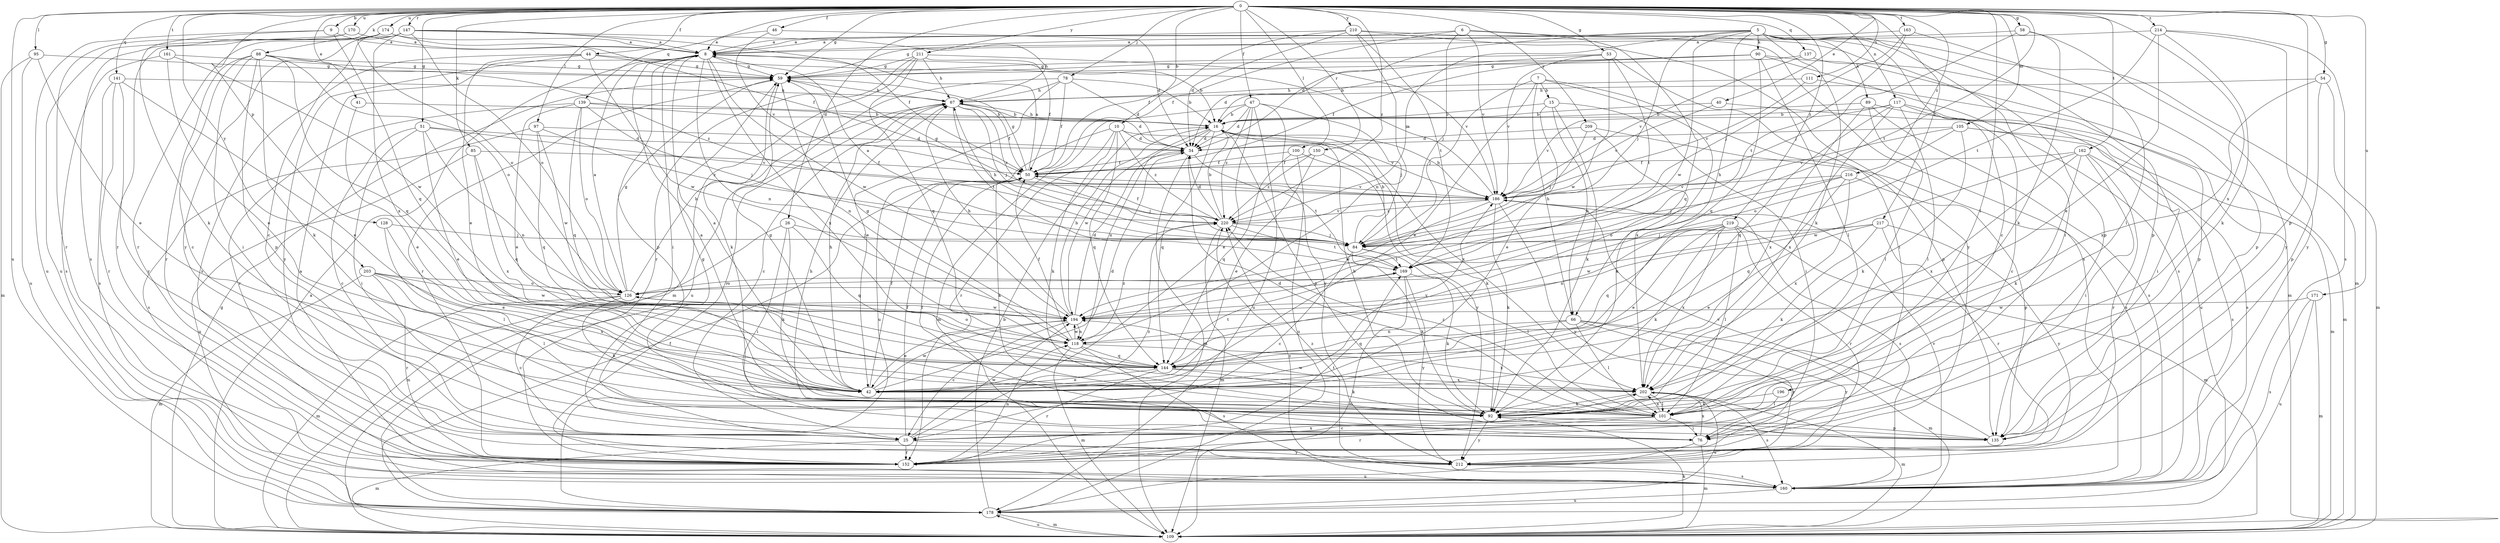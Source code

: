 strict digraph  {
0;
5;
6;
7;
8;
9;
10;
15;
16;
25;
26;
34;
40;
41;
42;
44;
46;
47;
50;
51;
53;
54;
58;
59;
66;
67;
76;
78;
84;
85;
88;
89;
90;
92;
95;
97;
100;
101;
105;
109;
111;
117;
118;
126;
128;
135;
137;
139;
141;
144;
147;
150;
152;
160;
161;
162;
163;
169;
170;
171;
174;
178;
186;
194;
196;
202;
203;
209;
210;
211;
212;
214;
216;
217;
219;
220;
0 -> 9  [label=b];
0 -> 10  [label=b];
0 -> 26  [label=d];
0 -> 40  [label=e];
0 -> 41  [label=e];
0 -> 44  [label=f];
0 -> 46  [label=f];
0 -> 47  [label=f];
0 -> 51  [label=g];
0 -> 53  [label=g];
0 -> 54  [label=g];
0 -> 58  [label=g];
0 -> 59  [label=g];
0 -> 78  [label=j];
0 -> 85  [label=k];
0 -> 88  [label=k];
0 -> 95  [label=l];
0 -> 97  [label=l];
0 -> 100  [label=l];
0 -> 101  [label=l];
0 -> 105  [label=m];
0 -> 111  [label=n];
0 -> 117  [label=n];
0 -> 128  [label=p];
0 -> 135  [label=p];
0 -> 137  [label=q];
0 -> 139  [label=q];
0 -> 141  [label=q];
0 -> 147  [label=r];
0 -> 150  [label=r];
0 -> 161  [label=t];
0 -> 162  [label=t];
0 -> 163  [label=t];
0 -> 169  [label=t];
0 -> 170  [label=u];
0 -> 171  [label=u];
0 -> 174  [label=u];
0 -> 178  [label=u];
0 -> 196  [label=x];
0 -> 203  [label=y];
0 -> 209  [label=y];
0 -> 210  [label=y];
0 -> 211  [label=y];
0 -> 214  [label=z];
0 -> 216  [label=z];
0 -> 217  [label=z];
0 -> 219  [label=z];
0 -> 220  [label=z];
5 -> 25  [label=c];
5 -> 34  [label=d];
5 -> 59  [label=g];
5 -> 66  [label=h];
5 -> 76  [label=i];
5 -> 84  [label=j];
5 -> 89  [label=k];
5 -> 90  [label=k];
5 -> 92  [label=k];
5 -> 109  [label=m];
5 -> 135  [label=p];
5 -> 194  [label=w];
5 -> 220  [label=z];
6 -> 8  [label=a];
6 -> 50  [label=f];
6 -> 84  [label=j];
6 -> 135  [label=p];
6 -> 144  [label=q];
6 -> 186  [label=v];
7 -> 15  [label=b];
7 -> 42  [label=e];
7 -> 66  [label=h];
7 -> 84  [label=j];
7 -> 135  [label=p];
7 -> 202  [label=x];
8 -> 59  [label=g];
8 -> 76  [label=i];
8 -> 118  [label=n];
8 -> 135  [label=p];
8 -> 194  [label=w];
8 -> 202  [label=x];
9 -> 8  [label=a];
9 -> 92  [label=k];
9 -> 144  [label=q];
9 -> 178  [label=u];
10 -> 34  [label=d];
10 -> 92  [label=k];
10 -> 144  [label=q];
10 -> 152  [label=r];
10 -> 178  [label=u];
10 -> 186  [label=v];
10 -> 220  [label=z];
15 -> 16  [label=b];
15 -> 42  [label=e];
15 -> 66  [label=h];
15 -> 76  [label=i];
15 -> 92  [label=k];
16 -> 34  [label=d];
16 -> 67  [label=h];
16 -> 118  [label=n];
16 -> 135  [label=p];
16 -> 144  [label=q];
16 -> 194  [label=w];
16 -> 202  [label=x];
25 -> 50  [label=f];
25 -> 59  [label=g];
25 -> 109  [label=m];
25 -> 152  [label=r];
25 -> 194  [label=w];
25 -> 212  [label=y];
25 -> 220  [label=z];
26 -> 76  [label=i];
26 -> 84  [label=j];
26 -> 92  [label=k];
26 -> 109  [label=m];
26 -> 144  [label=q];
34 -> 50  [label=f];
34 -> 109  [label=m];
34 -> 169  [label=t];
40 -> 16  [label=b];
40 -> 76  [label=i];
40 -> 186  [label=v];
41 -> 16  [label=b];
41 -> 42  [label=e];
42 -> 8  [label=a];
42 -> 34  [label=d];
42 -> 50  [label=f];
42 -> 59  [label=g];
42 -> 67  [label=h];
42 -> 186  [label=v];
42 -> 194  [label=w];
44 -> 16  [label=b];
44 -> 42  [label=e];
44 -> 59  [label=g];
44 -> 160  [label=s];
44 -> 194  [label=w];
44 -> 212  [label=y];
46 -> 8  [label=a];
46 -> 34  [label=d];
46 -> 186  [label=v];
47 -> 16  [label=b];
47 -> 34  [label=d];
47 -> 42  [label=e];
47 -> 84  [label=j];
47 -> 109  [label=m];
47 -> 178  [label=u];
47 -> 212  [label=y];
47 -> 220  [label=z];
50 -> 8  [label=a];
50 -> 59  [label=g];
50 -> 84  [label=j];
50 -> 92  [label=k];
50 -> 186  [label=v];
51 -> 25  [label=c];
51 -> 34  [label=d];
51 -> 42  [label=e];
51 -> 76  [label=i];
51 -> 118  [label=n];
51 -> 186  [label=v];
53 -> 34  [label=d];
53 -> 59  [label=g];
53 -> 76  [label=i];
53 -> 169  [label=t];
53 -> 186  [label=v];
53 -> 194  [label=w];
54 -> 67  [label=h];
54 -> 109  [label=m];
54 -> 135  [label=p];
54 -> 202  [label=x];
58 -> 8  [label=a];
58 -> 84  [label=j];
58 -> 92  [label=k];
58 -> 212  [label=y];
59 -> 67  [label=h];
59 -> 92  [label=k];
59 -> 118  [label=n];
59 -> 152  [label=r];
66 -> 101  [label=l];
66 -> 109  [label=m];
66 -> 118  [label=n];
66 -> 144  [label=q];
66 -> 152  [label=r];
66 -> 212  [label=y];
67 -> 16  [label=b];
67 -> 25  [label=c];
67 -> 50  [label=f];
67 -> 84  [label=j];
67 -> 152  [label=r];
67 -> 169  [label=t];
67 -> 220  [label=z];
76 -> 50  [label=f];
76 -> 109  [label=m];
76 -> 178  [label=u];
76 -> 202  [label=x];
78 -> 16  [label=b];
78 -> 34  [label=d];
78 -> 42  [label=e];
78 -> 50  [label=f];
78 -> 67  [label=h];
78 -> 178  [label=u];
84 -> 8  [label=a];
84 -> 16  [label=b];
84 -> 25  [label=c];
84 -> 67  [label=h];
84 -> 92  [label=k];
84 -> 101  [label=l];
84 -> 169  [label=t];
85 -> 50  [label=f];
85 -> 144  [label=q];
85 -> 178  [label=u];
85 -> 202  [label=x];
88 -> 25  [label=c];
88 -> 59  [label=g];
88 -> 76  [label=i];
88 -> 92  [label=k];
88 -> 126  [label=o];
88 -> 135  [label=p];
88 -> 144  [label=q];
88 -> 152  [label=r];
88 -> 220  [label=z];
89 -> 16  [label=b];
89 -> 101  [label=l];
89 -> 160  [label=s];
89 -> 178  [label=u];
89 -> 202  [label=x];
90 -> 16  [label=b];
90 -> 50  [label=f];
90 -> 59  [label=g];
90 -> 101  [label=l];
90 -> 109  [label=m];
90 -> 144  [label=q];
90 -> 160  [label=s];
92 -> 16  [label=b];
92 -> 135  [label=p];
92 -> 212  [label=y];
95 -> 42  [label=e];
95 -> 59  [label=g];
95 -> 109  [label=m];
95 -> 178  [label=u];
97 -> 34  [label=d];
97 -> 144  [label=q];
97 -> 160  [label=s];
97 -> 194  [label=w];
97 -> 220  [label=z];
100 -> 50  [label=f];
100 -> 144  [label=q];
100 -> 178  [label=u];
100 -> 212  [label=y];
101 -> 8  [label=a];
101 -> 25  [label=c];
101 -> 34  [label=d];
101 -> 76  [label=i];
101 -> 152  [label=r];
101 -> 194  [label=w];
101 -> 202  [label=x];
101 -> 220  [label=z];
105 -> 34  [label=d];
105 -> 92  [label=k];
105 -> 109  [label=m];
105 -> 126  [label=o];
105 -> 160  [label=s];
105 -> 186  [label=v];
109 -> 8  [label=a];
109 -> 59  [label=g];
109 -> 92  [label=k];
109 -> 178  [label=u];
111 -> 67  [label=h];
111 -> 135  [label=p];
111 -> 186  [label=v];
117 -> 16  [label=b];
117 -> 25  [label=c];
117 -> 101  [label=l];
117 -> 109  [label=m];
117 -> 144  [label=q];
117 -> 186  [label=v];
117 -> 202  [label=x];
118 -> 50  [label=f];
118 -> 59  [label=g];
118 -> 109  [label=m];
118 -> 126  [label=o];
118 -> 144  [label=q];
118 -> 160  [label=s];
118 -> 194  [label=w];
118 -> 202  [label=x];
118 -> 220  [label=z];
126 -> 8  [label=a];
126 -> 25  [label=c];
126 -> 59  [label=g];
126 -> 67  [label=h];
126 -> 92  [label=k];
126 -> 109  [label=m];
126 -> 194  [label=w];
128 -> 42  [label=e];
128 -> 84  [label=j];
128 -> 101  [label=l];
135 -> 67  [label=h];
135 -> 186  [label=v];
137 -> 59  [label=g];
137 -> 135  [label=p];
137 -> 186  [label=v];
139 -> 16  [label=b];
139 -> 34  [label=d];
139 -> 42  [label=e];
139 -> 84  [label=j];
139 -> 126  [label=o];
139 -> 144  [label=q];
139 -> 152  [label=r];
141 -> 42  [label=e];
141 -> 67  [label=h];
141 -> 152  [label=r];
141 -> 160  [label=s];
141 -> 212  [label=y];
144 -> 42  [label=e];
144 -> 92  [label=k];
144 -> 152  [label=r];
144 -> 169  [label=t];
144 -> 202  [label=x];
147 -> 8  [label=a];
147 -> 25  [label=c];
147 -> 50  [label=f];
147 -> 67  [label=h];
147 -> 126  [label=o];
147 -> 152  [label=r];
147 -> 202  [label=x];
147 -> 212  [label=y];
150 -> 42  [label=e];
150 -> 50  [label=f];
150 -> 92  [label=k];
150 -> 220  [label=z];
152 -> 118  [label=n];
152 -> 169  [label=t];
152 -> 202  [label=x];
160 -> 8  [label=a];
160 -> 178  [label=u];
160 -> 186  [label=v];
160 -> 220  [label=z];
161 -> 42  [label=e];
161 -> 59  [label=g];
161 -> 160  [label=s];
161 -> 194  [label=w];
162 -> 50  [label=f];
162 -> 76  [label=i];
162 -> 92  [label=k];
162 -> 152  [label=r];
162 -> 160  [label=s];
162 -> 194  [label=w];
162 -> 202  [label=x];
163 -> 8  [label=a];
163 -> 84  [label=j];
163 -> 101  [label=l];
163 -> 169  [label=t];
169 -> 92  [label=k];
169 -> 109  [label=m];
169 -> 126  [label=o];
169 -> 212  [label=y];
170 -> 8  [label=a];
170 -> 152  [label=r];
170 -> 178  [label=u];
171 -> 109  [label=m];
171 -> 160  [label=s];
171 -> 178  [label=u];
171 -> 194  [label=w];
174 -> 8  [label=a];
174 -> 50  [label=f];
174 -> 126  [label=o];
174 -> 152  [label=r];
174 -> 160  [label=s];
178 -> 16  [label=b];
178 -> 50  [label=f];
178 -> 109  [label=m];
186 -> 8  [label=a];
186 -> 16  [label=b];
186 -> 59  [label=g];
186 -> 92  [label=k];
186 -> 160  [label=s];
186 -> 194  [label=w];
186 -> 212  [label=y];
186 -> 220  [label=z];
194 -> 16  [label=b];
194 -> 25  [label=c];
194 -> 34  [label=d];
194 -> 42  [label=e];
194 -> 67  [label=h];
194 -> 118  [label=n];
196 -> 92  [label=k];
196 -> 101  [label=l];
202 -> 92  [label=k];
202 -> 101  [label=l];
202 -> 109  [label=m];
202 -> 160  [label=s];
202 -> 178  [label=u];
203 -> 101  [label=l];
203 -> 109  [label=m];
203 -> 126  [label=o];
203 -> 152  [label=r];
203 -> 194  [label=w];
203 -> 202  [label=x];
209 -> 34  [label=d];
209 -> 84  [label=j];
209 -> 92  [label=k];
209 -> 160  [label=s];
210 -> 8  [label=a];
210 -> 34  [label=d];
210 -> 50  [label=f];
210 -> 118  [label=n];
210 -> 160  [label=s];
210 -> 169  [label=t];
210 -> 212  [label=y];
211 -> 50  [label=f];
211 -> 59  [label=g];
211 -> 67  [label=h];
211 -> 109  [label=m];
211 -> 144  [label=q];
211 -> 152  [label=r];
211 -> 186  [label=v];
212 -> 160  [label=s];
212 -> 220  [label=z];
214 -> 8  [label=a];
214 -> 42  [label=e];
214 -> 92  [label=k];
214 -> 160  [label=s];
214 -> 169  [label=t];
214 -> 212  [label=y];
216 -> 84  [label=j];
216 -> 126  [label=o];
216 -> 135  [label=p];
216 -> 144  [label=q];
216 -> 186  [label=v];
216 -> 202  [label=x];
217 -> 42  [label=e];
217 -> 84  [label=j];
217 -> 92  [label=k];
217 -> 152  [label=r];
217 -> 194  [label=w];
217 -> 212  [label=y];
219 -> 42  [label=e];
219 -> 84  [label=j];
219 -> 92  [label=k];
219 -> 101  [label=l];
219 -> 109  [label=m];
219 -> 118  [label=n];
219 -> 144  [label=q];
219 -> 152  [label=r];
219 -> 202  [label=x];
220 -> 16  [label=b];
220 -> 34  [label=d];
220 -> 50  [label=f];
220 -> 84  [label=j];
220 -> 109  [label=m];
220 -> 169  [label=t];
220 -> 186  [label=v];
}
